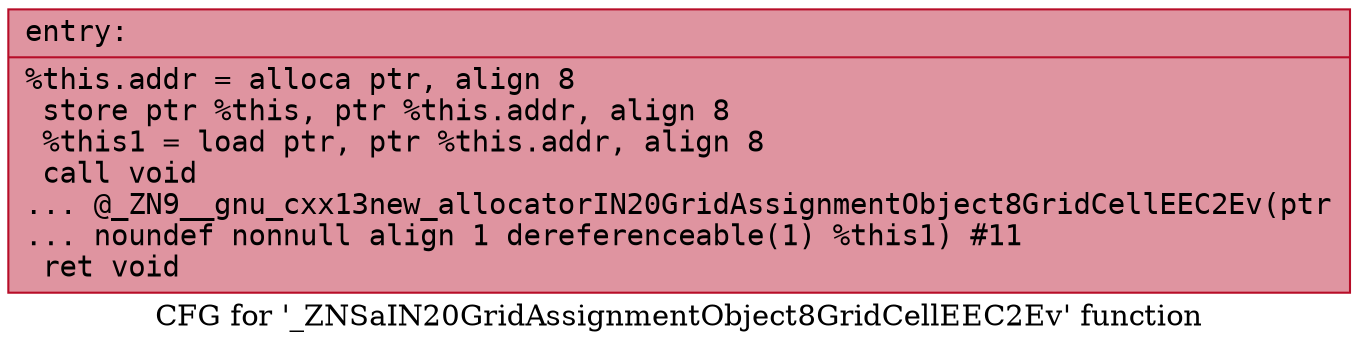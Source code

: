 digraph "CFG for '_ZNSaIN20GridAssignmentObject8GridCellEEC2Ev' function" {
	label="CFG for '_ZNSaIN20GridAssignmentObject8GridCellEEC2Ev' function";

	Node0x5646193f9ab0 [shape=record,color="#b70d28ff", style=filled, fillcolor="#b70d2870" fontname="Courier",label="{entry:\l|  %this.addr = alloca ptr, align 8\l  store ptr %this, ptr %this.addr, align 8\l  %this1 = load ptr, ptr %this.addr, align 8\l  call void\l... @_ZN9__gnu_cxx13new_allocatorIN20GridAssignmentObject8GridCellEEC2Ev(ptr\l... noundef nonnull align 1 dereferenceable(1) %this1) #11\l  ret void\l}"];
}
